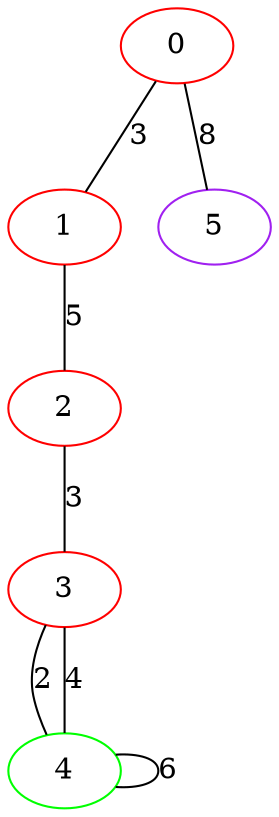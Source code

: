 graph "" {
0 [color=red, weight=1];
1 [color=red, weight=1];
2 [color=red, weight=1];
3 [color=red, weight=1];
4 [color=green, weight=2];
5 [color=purple, weight=4];
0 -- 1  [key=0, label=3];
0 -- 5  [key=0, label=8];
1 -- 2  [key=0, label=5];
2 -- 3  [key=0, label=3];
3 -- 4  [key=0, label=2];
3 -- 4  [key=1, label=4];
4 -- 4  [key=0, label=6];
}
